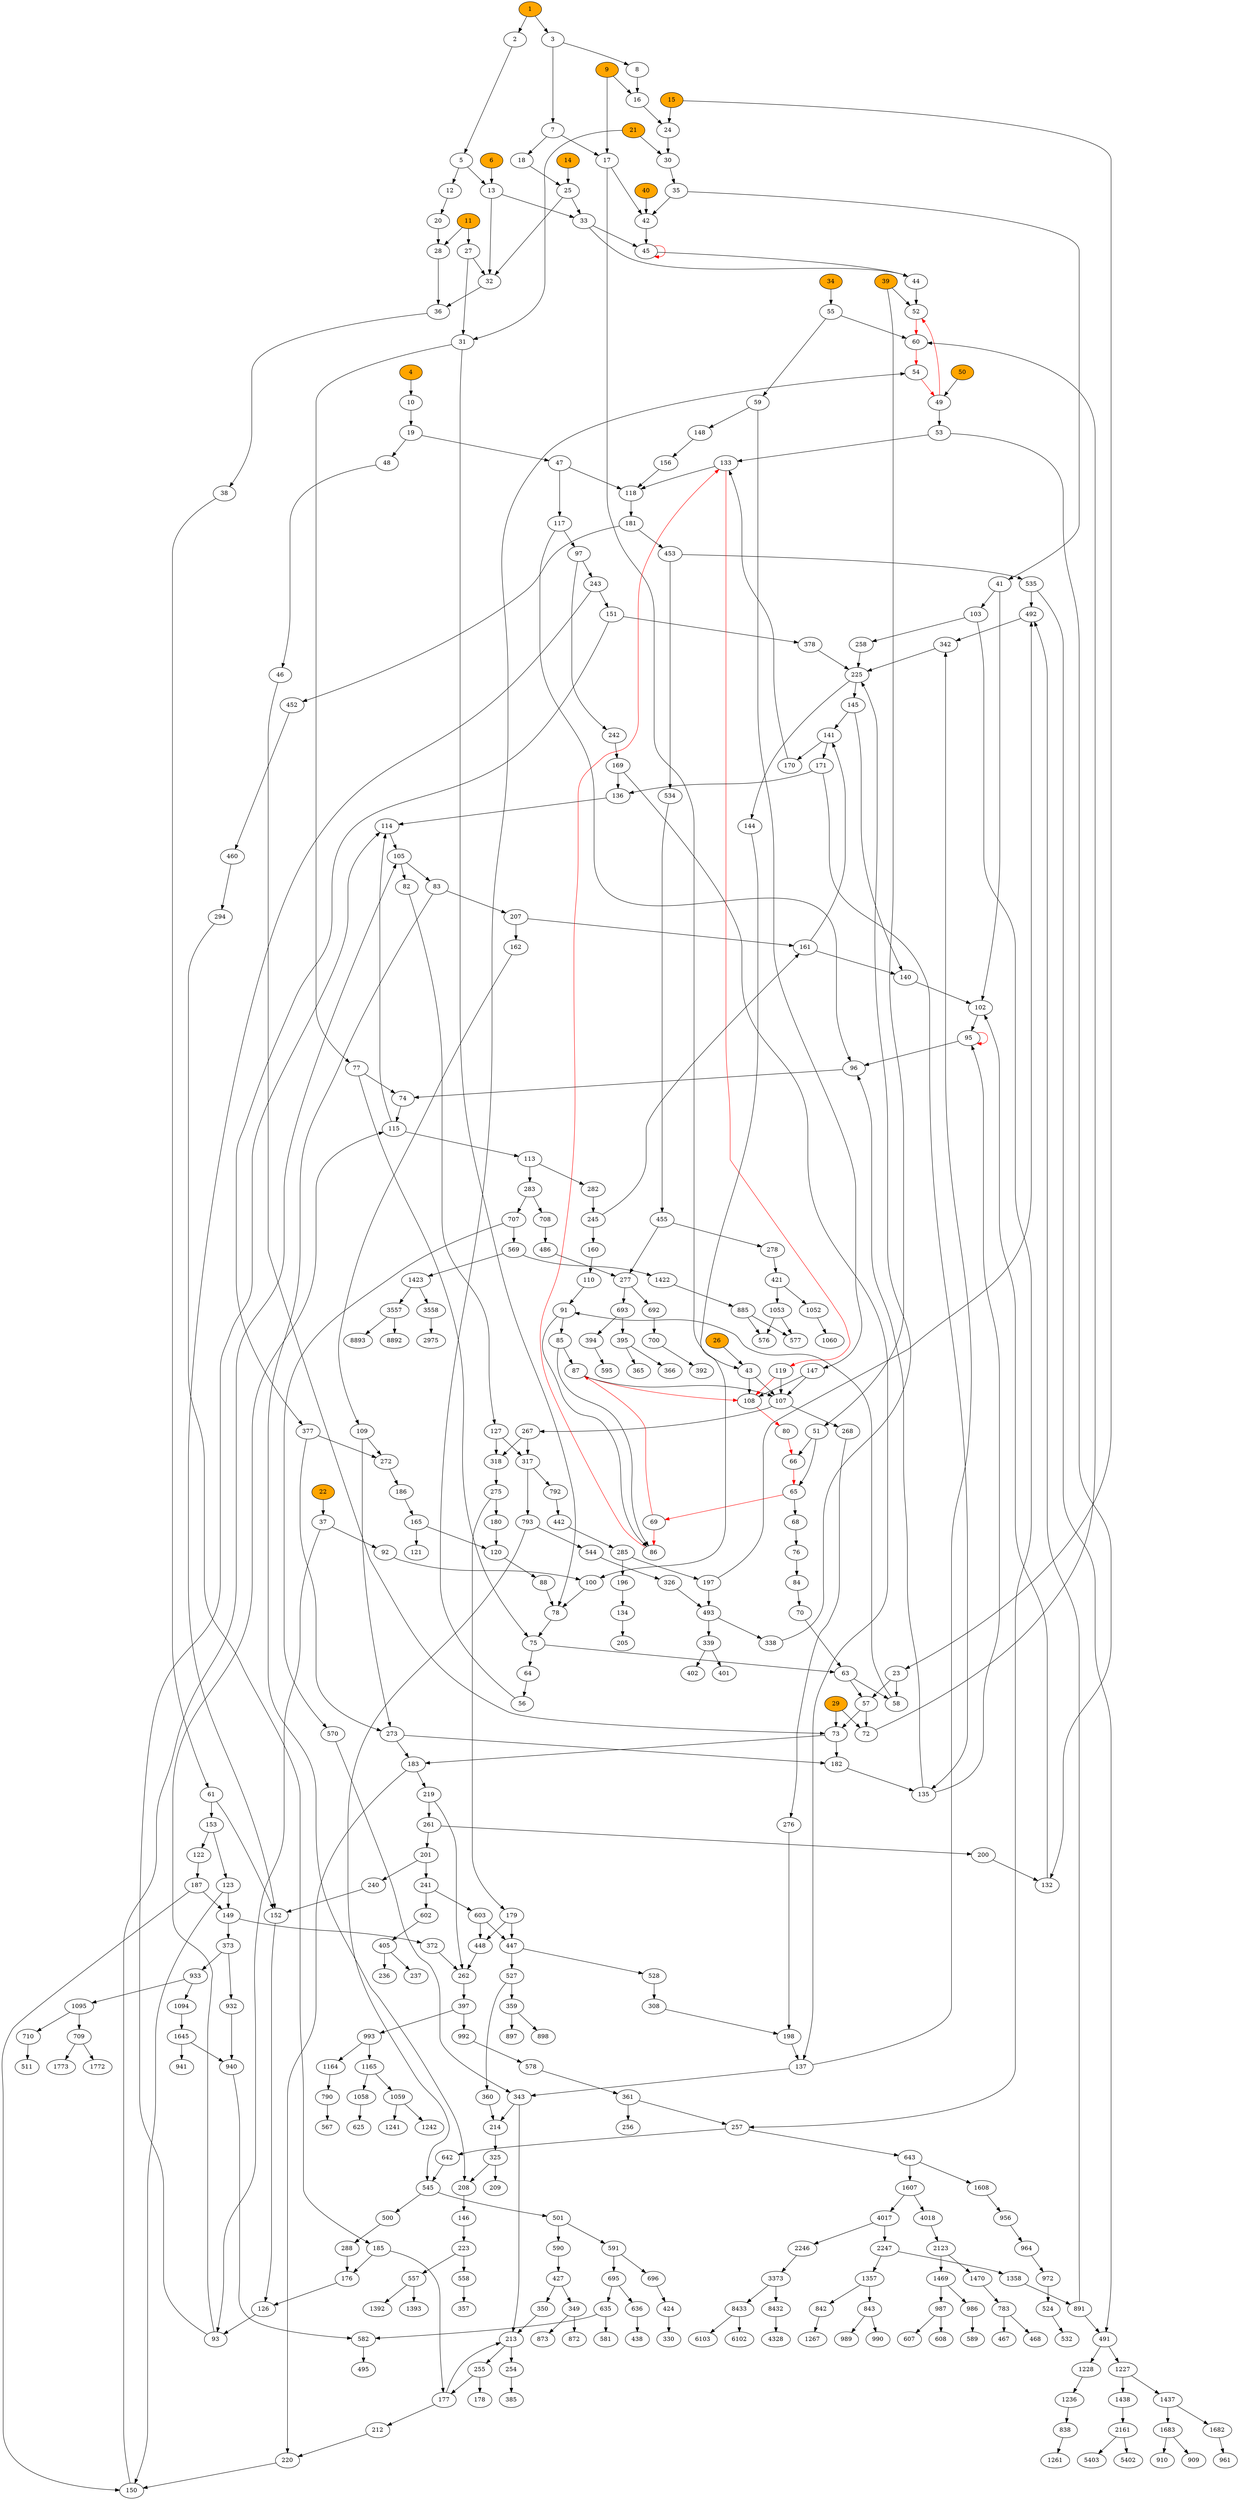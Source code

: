 digraph G {
1 -> 3 ;
1 -> 2 ;
2 -> 5 ;
5 -> 13 ;
5 -> 12 ;
12 -> 20 ;
20 -> 28 ;
28 -> 36 ;
36 -> 38 ;
38 -> 61 ;
61 -> 153 ;
61 -> 152 ;
13 -> 33 ;
13 -> 32 ;
32 -> 36 ;
152 -> 126 ;
153 -> 123 ;
153 -> 122 ;
33 -> 45 ;
33 -> 44 ;
44 -> 52 ;
52 -> 60 [color=red];
60 -> 54 [color=red];
54 -> 49 [color=red];
45 -> 45 [color=red];
45 -> 44 ;
3 -> 8 ;
3 -> 7 ;
7 -> 18 ;
7 -> 17 ;
17 -> 43 ;
17 -> 42 ;
42 -> 45 ;
43 -> 108 ;
43 -> 107 ;
107 -> 268 ;
107 -> 267 ;
267 -> 318 ;
267 -> 317 ;
317 -> 793 ;
317 -> 792 ;
792 -> 442 ;
793 -> 545 ;
793 -> 544 ;
318 -> 275 ;
275 -> 180 ;
275 -> 179 ;
268 -> 276 ;
276 -> 198 ;
198 -> 137 ;
108 -> 80 [color=red];
80 -> 66 [color=red];
66 -> 65 [color=red];
65 -> 69 [color=red];
65 -> 68 ;
18 -> 25 ;
25 -> 33 ;
25 -> 32 ;
8 -> 16 ;
16 -> 24 ;
24 -> 30 ;
30 -> 35 ;
35 -> 42 ;
35 -> 41 ;
41 -> 103 ;
41 -> 102 ;
102 -> 95 ;
103 -> 258 ;
103 -> 257 ;
126 -> 93 ;
122 -> 187 ;
123 -> 150 ;
123 -> 149 ;
49 -> 53 ;
49 -> 52 [color=red];
442 -> 285 ;
544 -> 326 ;
545 -> 501 ;
545 -> 500 ;
179 -> 448 ;
179 -> 447 ;
180 -> 120 ;
137 -> 343 ;
137 -> 342 ;
68 -> 76 ;
69 -> 87 [color=red];
69 -> 86 [color=red];
95 -> 96 ;
95 -> 95 [color=red];
257 -> 643 ;
257 -> 642 ;
258 -> 225 ;
4 -> 10 ;
10 -> 19 ;
19 -> 48 ;
19 -> 47 ;
47 -> 118 ;
47 -> 117 ;
117 -> 97 ;
117 -> 96 ;
96 -> 74 ;
74 -> 115 ;
115 -> 114 ;
115 -> 113 ;
113 -> 283 ;
113 -> 282 ;
114 -> 105 ;
97 -> 243 ;
97 -> 242 ;
242 -> 169 ;
169 -> 137 ;
169 -> 136 ;
136 -> 114 ;
243 -> 152 ;
243 -> 151 ;
151 -> 378 ;
151 -> 377 ;
377 -> 273 ;
377 -> 272 ;
378 -> 225 ;
118 -> 181 ;
181 -> 453 ;
181 -> 452 ;
452 -> 460 ;
460 -> 294 ;
294 -> 185 ;
453 -> 535 ;
453 -> 534 ;
534 -> 455 ;
455 -> 278 ;
455 -> 277 ;
535 -> 492 ;
535 -> 491 ;
491 -> 1228 ;
491 -> 1227 ;
492 -> 342 ;
48 -> 46 ;
46 -> 73 ;
73 -> 183 ;
73 -> 182 ;
182 -> 135 ;
135 -> 96 ;
135 -> 95 ;
183 -> 220 ;
183 -> 219 ;
219 -> 262 ;
219 -> 261 ;
261 -> 201 ;
261 -> 200 ;
262 -> 397 ;
220 -> 150 ;
150 -> 105 ;
93 -> 115 ;
93 -> 114 ;
187 -> 150 ;
187 -> 149 ;
149 -> 373 ;
149 -> 372 ;
53 -> 133 ;
53 -> 132 ;
6 -> 13 ;
285 -> 197 ;
285 -> 196 ;
326 -> 493 ;
500 -> 288 ;
501 -> 591 ;
501 -> 590 ;
447 -> 528 ;
447 -> 527 ;
448 -> 262 ;
120 -> 88 ;
342 -> 225 ;
343 -> 214 ;
343 -> 213 ;
76 -> 84 ;
86 -> 133 [color=red];
87 -> 108 [color=red];
87 -> 107 ;
642 -> 545 ;
643 -> 1608 ;
643 -> 1607 ;
225 -> 145 ;
225 -> 144 ;
9 -> 17 ;
9 -> 16 ;
282 -> 245 ;
283 -> 708 ;
283 -> 707 ;
105 -> 83 ;
105 -> 82 ;
272 -> 186 ;
273 -> 183 ;
273 -> 182 ;
185 -> 177 ;
185 -> 176 ;
277 -> 693 ;
277 -> 692 ;
278 -> 421 ;
1227 -> 1438 ;
1227 -> 1437 ;
1228 -> 1236 ;
200 -> 132 ;
201 -> 241 ;
201 -> 240 ;
397 -> 993 ;
397 -> 992 ;
11 -> 28 ;
11 -> 27 ;
27 -> 32 ;
27 -> 31 ;
31 -> 78 ;
31 -> 77 ;
77 -> 75 ;
77 -> 74 ;
245 -> 161 ;
245 -> 160 ;
707 -> 570 ;
707 -> 569 ;
708 -> 486 ;
82 -> 127 ;
83 -> 208 ;
83 -> 207 ;
75 -> 64 ;
75 -> 63 ;
63 -> 58 ;
63 -> 57 ;
57 -> 73 ;
57 -> 72 ;
72 -> 60 ;
58 -> 91 ;
91 -> 86 ;
91 -> 85 ;
85 -> 87 ;
85 -> 86 ;
64 -> 56 ;
56 -> 54 ;
78 -> 75 ;
372 -> 262 ;
373 -> 933 ;
373 -> 932 ;
132 -> 102 ;
133 -> 119 [color=red];
133 -> 118 ;
14 -> 25 ;
15 -> 24 ;
15 -> 23 ;
23 -> 58 ;
23 -> 57 ;
240 -> 152 ;
241 -> 603 ;
241 -> 602 ;
992 -> 578 ;
993 -> 1165 ;
993 -> 1164 ;
119 -> 108 [color=red];
119 -> 107 ;
1607 -> 4018 ;
1607 -> 4017 ;
1608 -> 956 ;
144 -> 100 ;
145 -> 141 ;
145 -> 140 ;
196 -> 134 ;
197 -> 493 ;
197 -> 492 ;
493 -> 339 ;
493 -> 338 ;
288 -> 176 ;
590 -> 427 ;
591 -> 696 ;
591 -> 695 ;
527 -> 360 ;
527 -> 359 ;
528 -> 308 ;
88 -> 78 ;
213 -> 255 ;
213 -> 254 ;
214 -> 325 ;
84 -> 70 ;
186 -> 165 ;
176 -> 126 ;
177 -> 213 ;
177 -> 212 ;
692 -> 700 ;
693 -> 395 ;
693 -> 394 ;
421 -> 1053 ;
421 -> 1052 ;
1437 -> 1683 ;
1437 -> 1682 ;
1438 -> 2161 ;
1236 -> 838 ;
21 -> 31 ;
21 -> 30 ;
4017 -> 2247 ;
4017 -> 2246 ;
4018 -> 2123 ;
956 -> 964 ;
100 -> 78 ;
140 -> 102 ;
141 -> 171 ;
141 -> 170 ;
160 -> 110 ;
161 -> 141 ;
161 -> 140 ;
569 -> 1423 ;
569 -> 1422 ;
570 -> 343 ;
486 -> 277 ;
127 -> 318 ;
127 -> 317 ;
207 -> 162 ;
207 -> 161 ;
208 -> 146 ;
22 -> 37 ;
37 -> 93 ;
37 -> 92 ;
92 -> 100 ;
162 -> 109 ;
109 -> 273 ;
109 -> 272 ;
146 -> 223 ;
223 -> 558 ;
223 -> 557 ;
110 -> 91 ;
1422 -> 885 ;
1423 -> 3558 ;
1423 -> 3557 ;
602 -> 405 ;
603 -> 448 ;
603 -> 447 ;
578 -> 361 ;
1164 -> 790 ;
1165 -> 1059 ;
1165 -> 1058 ;
26 -> 43 ;
932 -> 940 ;
933 -> 1095 ;
933 -> 1094 ;
29 -> 73 ;
29 -> 72 ;
405 -> 237 ;
405 -> 236 ;
361 -> 257 ;
361 -> 256 ;
790 -> 567 ;
1058 -> 625 ;
1059 -> 1242 ;
1059 -> 1241 ;
2246 -> 3373 ;
2247 -> 1358 ;
2247 -> 1357 ;
2123 -> 1470 ;
2123 -> 1469 ;
964 -> 972 ;
170 -> 133 ;
171 -> 136 ;
171 -> 135 ;
34 -> 55 ;
55 -> 60 ;
55 -> 59 ;
59 -> 148 ;
59 -> 147 ;
147 -> 108 ;
147 -> 107 ;
148 -> 156 ;
156 -> 118 ;
427 -> 350 ;
427 -> 349 ;
695 -> 636 ;
695 -> 635 ;
696 -> 424 ;
3373 -> 8433 ;
3373 -> 8432 ;
1357 -> 843 ;
1357 -> 842 ;
1358 -> 891 ;
1469 -> 987 ;
1469 -> 986 ;
1470 -> 783 ;
972 -> 524 ;
940 -> 582 ;
1094 -> 1645 ;
1095 -> 710 ;
1095 -> 709 ;
557 -> 1393 ;
557 -> 1392 ;
558 -> 357 ;
885 -> 577 ;
885 -> 576 ;
3557 -> 8893 ;
3557 -> 8892 ;
3558 -> 2975 ;
582 -> 495 ;
1645 -> 941 ;
1645 -> 940 ;
709 -> 1773 ;
709 -> 1772 ;
710 -> 511 ;
39 -> 52 ;
39 -> 51 ;
51 -> 66 ;
51 -> 65 ;
70 -> 63 ;
40 -> 42 ;
349 -> 873 ;
349 -> 872 ;
350 -> 213 ;
635 -> 582 ;
635 -> 581 ;
636 -> 438 ;
424 -> 330 ;
8432 -> 4328 ;
8433 -> 6103 ;
8433 -> 6102 ;
842 -> 1267 ;
843 -> 990 ;
843 -> 989 ;
891 -> 492 ;
891 -> 491 ;
986 -> 589 ;
987 -> 608 ;
987 -> 607 ;
783 -> 468 ;
783 -> 467 ;
524 -> 532 ;
134 -> 205 ;
338 -> 225 ;
339 -> 402 ;
339 -> 401 ;
359 -> 898 ;
359 -> 897 ;
360 -> 214 ;
308 -> 198 ;
254 -> 385 ;
255 -> 178 ;
255 -> 177 ;
325 -> 209 ;
325 -> 208 ;
165 -> 121 ;
165 -> 120 ;
212 -> 220 ;
700 -> 392 ;
394 -> 595 ;
395 -> 366 ;
395 -> 365 ;
1052 -> 1060 ;
1053 -> 577 ;
1053 -> 576 ;
1682 -> 961 ;
1683 -> 910 ;
1683 -> 909 ;
2161 -> 5403 ;
2161 -> 5402 ;
838 -> 1261 ;
50 -> 49 ;
50 [style=filled, fillcolor=orange];
40 [style=filled, fillcolor=orange];
39 [style=filled, fillcolor=orange];
34 [style=filled, fillcolor=orange];
29 [style=filled, fillcolor=orange];
26 [style=filled, fillcolor=orange];
22 [style=filled, fillcolor=orange];
21 [style=filled, fillcolor=orange];
15 [style=filled, fillcolor=orange];
14 [style=filled, fillcolor=orange];
11 [style=filled, fillcolor=orange];
9 [style=filled, fillcolor=orange];
6 [style=filled, fillcolor=orange];
4 [style=filled, fillcolor=orange];
1 [style=filled, fillcolor=orange];
}
